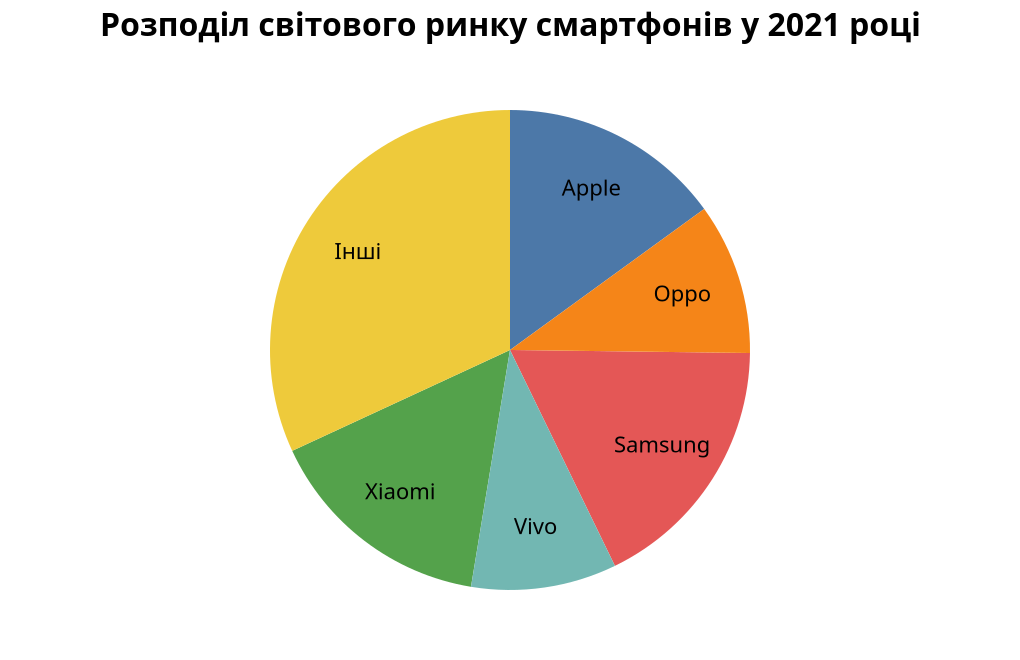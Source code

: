 {
    "$schema": "https://vega.github.io/schema/vega-lite/v5.json",
    "title": {
      "text": "Розподіл світового ринку смартфонів у 2021 році",
      "fontSize": 16,
      "fontWeight": "bold"
    },
    "config": {
      "legend": {
        "labelFontSize": 11,
        "titleFontSize": 12,
        "titleFontWeight": "bold"
      }
    },
    "width": 500, "height": 300,
    "data": {
      "values": [        
        {"brand": "Samsung", "share": 17.6},
        {"brand": "Xiaomi", "share": 15.5},
        {"brand": "Apple", "share": 15.0},
        {"brand": "Oppo", "share": 10.2},
        {"brand": "Vivo", "share": 9.8},
        {"brand": "Інші", "share": 31.9}
      ]
    },
    "encoding": {
      "theta": {"field": "share", "type": "quantitative", "stack": true},
      "color": {"field": "brand", "type": "nominal", "legend": null}
    },
    "layer": [{
      "mark": {"type": "arc", "outerRadius": 120}
    }, {
      "mark": {"type": "text", "radius": 90},
      "encoding": {
        "text": {"field": "brand", "type": "nominal"},
        "color": {"value": "black"}
      }
    }]
}
